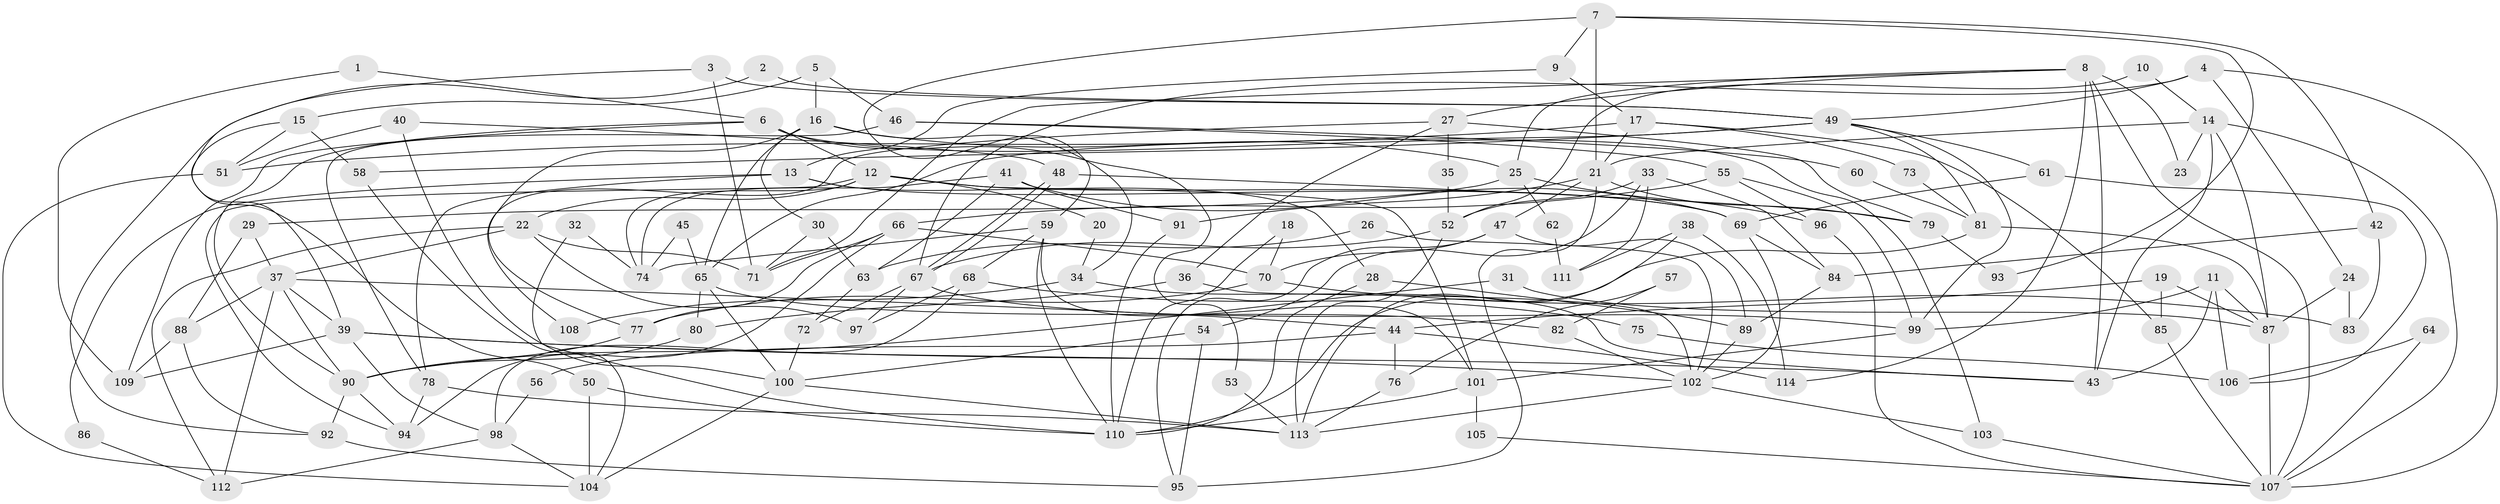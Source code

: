 // coarse degree distribution, {3: 0.08333333333333333, 10: 0.027777777777777776, 4: 0.1388888888888889, 12: 0.05555555555555555, 6: 0.16666666666666666, 5: 0.1388888888888889, 7: 0.1111111111111111, 2: 0.08333333333333333, 14: 0.027777777777777776, 9: 0.05555555555555555, 8: 0.05555555555555555, 19: 0.027777777777777776, 15: 0.027777777777777776}
// Generated by graph-tools (version 1.1) at 2025/50/03/04/25 22:50:49]
// undirected, 114 vertices, 228 edges
graph export_dot {
  node [color=gray90,style=filled];
  1;
  2;
  3;
  4;
  5;
  6;
  7;
  8;
  9;
  10;
  11;
  12;
  13;
  14;
  15;
  16;
  17;
  18;
  19;
  20;
  21;
  22;
  23;
  24;
  25;
  26;
  27;
  28;
  29;
  30;
  31;
  32;
  33;
  34;
  35;
  36;
  37;
  38;
  39;
  40;
  41;
  42;
  43;
  44;
  45;
  46;
  47;
  48;
  49;
  50;
  51;
  52;
  53;
  54;
  55;
  56;
  57;
  58;
  59;
  60;
  61;
  62;
  63;
  64;
  65;
  66;
  67;
  68;
  69;
  70;
  71;
  72;
  73;
  74;
  75;
  76;
  77;
  78;
  79;
  80;
  81;
  82;
  83;
  84;
  85;
  86;
  87;
  88;
  89;
  90;
  91;
  92;
  93;
  94;
  95;
  96;
  97;
  98;
  99;
  100;
  101;
  102;
  103;
  104;
  105;
  106;
  107;
  108;
  109;
  110;
  111;
  112;
  113;
  114;
  1 -- 109;
  1 -- 6;
  2 -- 49;
  2 -- 92;
  3 -- 49;
  3 -- 71;
  3 -- 50;
  4 -- 49;
  4 -- 107;
  4 -- 24;
  4 -- 67;
  5 -- 16;
  5 -- 15;
  5 -- 46;
  6 -- 90;
  6 -- 12;
  6 -- 53;
  6 -- 103;
  6 -- 109;
  7 -- 9;
  7 -- 59;
  7 -- 21;
  7 -- 42;
  7 -- 93;
  8 -- 43;
  8 -- 107;
  8 -- 23;
  8 -- 25;
  8 -- 27;
  8 -- 71;
  8 -- 114;
  9 -- 13;
  9 -- 17;
  10 -- 14;
  10 -- 52;
  11 -- 43;
  11 -- 99;
  11 -- 87;
  11 -- 106;
  12 -- 69;
  12 -- 101;
  12 -- 20;
  12 -- 22;
  12 -- 74;
  12 -- 94;
  13 -- 78;
  13 -- 69;
  13 -- 28;
  13 -- 86;
  14 -- 21;
  14 -- 87;
  14 -- 23;
  14 -- 43;
  14 -- 107;
  15 -- 39;
  15 -- 58;
  15 -- 51;
  16 -- 30;
  16 -- 25;
  16 -- 34;
  16 -- 65;
  16 -- 77;
  17 -- 51;
  17 -- 21;
  17 -- 73;
  17 -- 85;
  18 -- 110;
  18 -- 70;
  19 -- 87;
  19 -- 85;
  19 -- 44;
  20 -- 34;
  21 -- 47;
  21 -- 79;
  21 -- 91;
  21 -- 95;
  22 -- 71;
  22 -- 37;
  22 -- 97;
  22 -- 112;
  24 -- 87;
  24 -- 83;
  25 -- 29;
  25 -- 62;
  25 -- 96;
  26 -- 63;
  26 -- 102;
  27 -- 36;
  27 -- 35;
  27 -- 79;
  27 -- 108;
  28 -- 110;
  28 -- 89;
  29 -- 37;
  29 -- 88;
  30 -- 71;
  30 -- 63;
  31 -- 90;
  31 -- 87;
  32 -- 74;
  32 -- 110;
  33 -- 54;
  33 -- 84;
  33 -- 52;
  33 -- 111;
  34 -- 43;
  34 -- 108;
  35 -- 52;
  36 -- 80;
  36 -- 102;
  37 -- 90;
  37 -- 39;
  37 -- 44;
  37 -- 88;
  37 -- 112;
  38 -- 114;
  38 -- 113;
  38 -- 111;
  39 -- 102;
  39 -- 43;
  39 -- 98;
  39 -- 109;
  40 -- 48;
  40 -- 51;
  40 -- 100;
  41 -- 91;
  41 -- 74;
  41 -- 63;
  41 -- 69;
  42 -- 84;
  42 -- 83;
  44 -- 56;
  44 -- 76;
  44 -- 114;
  45 -- 65;
  45 -- 74;
  46 -- 55;
  46 -- 60;
  46 -- 78;
  47 -- 70;
  47 -- 89;
  47 -- 95;
  48 -- 79;
  48 -- 67;
  48 -- 67;
  49 -- 65;
  49 -- 99;
  49 -- 58;
  49 -- 61;
  49 -- 81;
  50 -- 104;
  50 -- 110;
  51 -- 104;
  52 -- 67;
  52 -- 113;
  53 -- 113;
  54 -- 100;
  54 -- 95;
  55 -- 66;
  55 -- 99;
  55 -- 96;
  56 -- 98;
  57 -- 76;
  57 -- 82;
  58 -- 104;
  59 -- 68;
  59 -- 110;
  59 -- 74;
  59 -- 101;
  60 -- 81;
  61 -- 69;
  61 -- 106;
  62 -- 111;
  63 -- 72;
  64 -- 106;
  64 -- 107;
  65 -- 100;
  65 -- 80;
  65 -- 82;
  66 -- 70;
  66 -- 94;
  66 -- 71;
  66 -- 77;
  67 -- 72;
  67 -- 97;
  67 -- 99;
  68 -- 97;
  68 -- 98;
  68 -- 75;
  69 -- 102;
  69 -- 84;
  70 -- 83;
  70 -- 77;
  72 -- 100;
  73 -- 81;
  75 -- 106;
  76 -- 113;
  77 -- 90;
  78 -- 94;
  78 -- 113;
  79 -- 93;
  80 -- 90;
  81 -- 87;
  81 -- 110;
  82 -- 102;
  84 -- 89;
  85 -- 107;
  86 -- 112;
  87 -- 107;
  88 -- 109;
  88 -- 92;
  89 -- 102;
  90 -- 92;
  90 -- 94;
  91 -- 110;
  92 -- 95;
  96 -- 107;
  98 -- 112;
  98 -- 104;
  99 -- 101;
  100 -- 113;
  100 -- 104;
  101 -- 110;
  101 -- 105;
  102 -- 103;
  102 -- 113;
  103 -- 107;
  105 -- 107;
}
